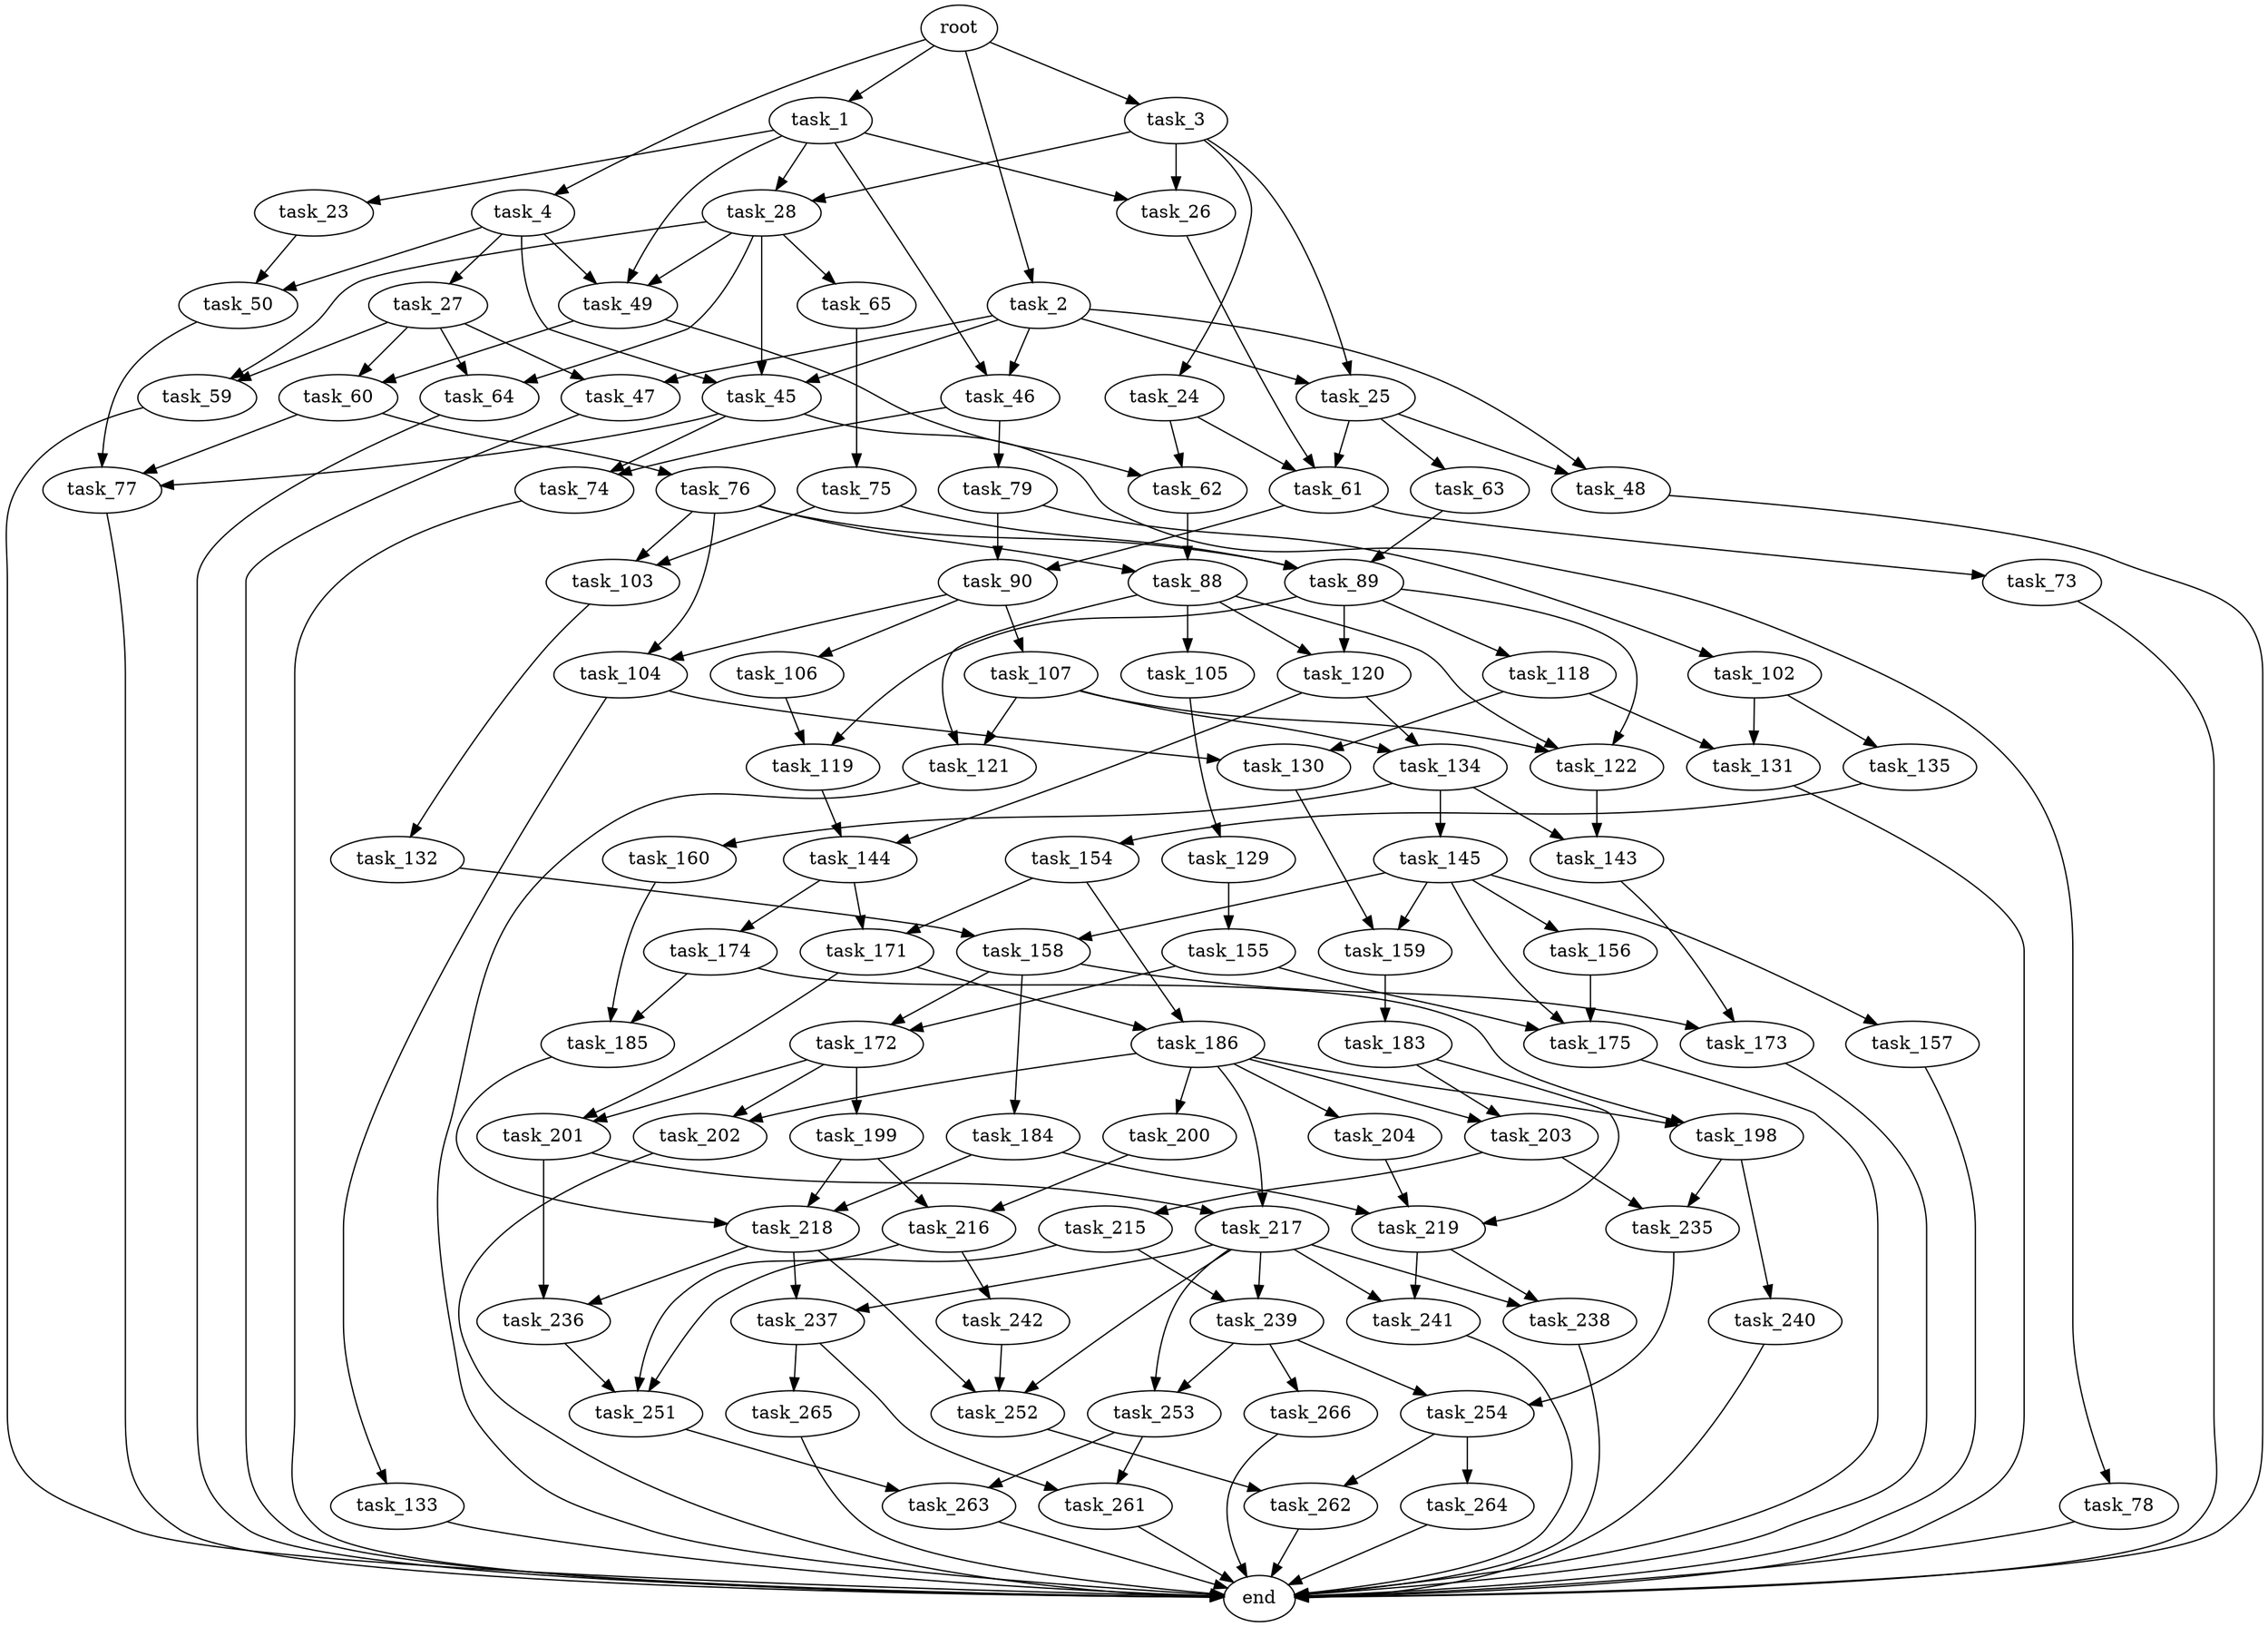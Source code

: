 digraph G {
  root [size="0.000000"];
  task_1 [size="48783775263.000000"];
  task_2 [size="8374140498.000000"];
  task_3 [size="60296926021.000000"];
  task_4 [size="447288922575.000000"];
  task_23 [size="1788102728.000000"];
  task_26 [size="703906329048.000000"];
  task_28 [size="1374339360014.000000"];
  task_46 [size="134217728000.000000"];
  task_49 [size="134217728000.000000"];
  task_25 [size="782757789696.000000"];
  task_45 [size="68719476736.000000"];
  task_47 [size="166578380072.000000"];
  task_48 [size="635155802840.000000"];
  task_24 [size="43122718522.000000"];
  task_27 [size="8589934592.000000"];
  task_50 [size="549755813888.000000"];
  task_61 [size="77303747039.000000"];
  task_62 [size="1100684682931.000000"];
  task_63 [size="460598923.000000"];
  task_59 [size="549755813888.000000"];
  task_60 [size="94532553888.000000"];
  task_64 [size="68719476736.000000"];
  task_65 [size="374838952890.000000"];
  task_74 [size="8178412364.000000"];
  task_77 [size="134217728000.000000"];
  task_78 [size="28991029248.000000"];
  task_79 [size="1073741824000.000000"];
  end [size="0.000000"];
  task_76 [size="22042806622.000000"];
  task_73 [size="549755813888.000000"];
  task_90 [size="368293445632.000000"];
  task_88 [size="7595385531.000000"];
  task_89 [size="6848832078.000000"];
  task_75 [size="11195065079.000000"];
  task_103 [size="1073741824000.000000"];
  task_104 [size="549755813888.000000"];
  task_102 [size="5959875170.000000"];
  task_105 [size="4364158005.000000"];
  task_120 [size="86863930084.000000"];
  task_121 [size="482080414622.000000"];
  task_122 [size="9995016912.000000"];
  task_118 [size="735730954434.000000"];
  task_119 [size="239722655040.000000"];
  task_106 [size="8589934592.000000"];
  task_107 [size="134217728000.000000"];
  task_131 [size="4268524576.000000"];
  task_135 [size="482240388.000000"];
  task_132 [size="5660790142.000000"];
  task_130 [size="1995062416.000000"];
  task_133 [size="9700422016.000000"];
  task_129 [size="4147158072.000000"];
  task_134 [size="255442260063.000000"];
  task_144 [size="28991029248.000000"];
  task_143 [size="64382406633.000000"];
  task_155 [size="8223061133.000000"];
  task_159 [size="1073741824000.000000"];
  task_158 [size="337630871450.000000"];
  task_145 [size="8589934592.000000"];
  task_160 [size="668984575121.000000"];
  task_154 [size="27110691152.000000"];
  task_173 [size="10535791884.000000"];
  task_171 [size="368293445632.000000"];
  task_174 [size="18519093475.000000"];
  task_156 [size="306607320760.000000"];
  task_157 [size="459083653532.000000"];
  task_175 [size="134217728000.000000"];
  task_186 [size="38593180233.000000"];
  task_172 [size="2711413282.000000"];
  task_184 [size="6140061650.000000"];
  task_183 [size="782757789696.000000"];
  task_185 [size="210224065615.000000"];
  task_201 [size="2944731969.000000"];
  task_199 [size="8239952006.000000"];
  task_202 [size="240392858992.000000"];
  task_198 [size="20986145211.000000"];
  task_203 [size="33272028808.000000"];
  task_219 [size="1073741824000.000000"];
  task_218 [size="1192130700.000000"];
  task_200 [size="3702664320.000000"];
  task_204 [size="12178608068.000000"];
  task_217 [size="68719476736.000000"];
  task_235 [size="580623519476.000000"];
  task_240 [size="23772607313.000000"];
  task_216 [size="580804772394.000000"];
  task_236 [size="450641445219.000000"];
  task_215 [size="11570904872.000000"];
  task_239 [size="2801756668.000000"];
  task_251 [size="485262403.000000"];
  task_242 [size="1574186206.000000"];
  task_237 [size="782757789696.000000"];
  task_238 [size="2059289913.000000"];
  task_241 [size="782757789696.000000"];
  task_252 [size="13643188160.000000"];
  task_253 [size="368293445632.000000"];
  task_254 [size="1583519262.000000"];
  task_261 [size="28991029248.000000"];
  task_265 [size="2010990934.000000"];
  task_266 [size="26598929759.000000"];
  task_263 [size="446694335540.000000"];
  task_262 [size="93752873412.000000"];
  task_264 [size="231928233984.000000"];

  root -> task_1 [size="1.000000"];
  root -> task_2 [size="1.000000"];
  root -> task_3 [size="1.000000"];
  root -> task_4 [size="1.000000"];
  task_1 -> task_23 [size="75497472.000000"];
  task_1 -> task_26 [size="75497472.000000"];
  task_1 -> task_28 [size="75497472.000000"];
  task_1 -> task_46 [size="75497472.000000"];
  task_1 -> task_49 [size="75497472.000000"];
  task_2 -> task_25 [size="679477248.000000"];
  task_2 -> task_45 [size="679477248.000000"];
  task_2 -> task_46 [size="679477248.000000"];
  task_2 -> task_47 [size="679477248.000000"];
  task_2 -> task_48 [size="679477248.000000"];
  task_3 -> task_24 [size="209715200.000000"];
  task_3 -> task_25 [size="209715200.000000"];
  task_3 -> task_26 [size="209715200.000000"];
  task_3 -> task_28 [size="209715200.000000"];
  task_4 -> task_27 [size="411041792.000000"];
  task_4 -> task_45 [size="411041792.000000"];
  task_4 -> task_49 [size="411041792.000000"];
  task_4 -> task_50 [size="411041792.000000"];
  task_23 -> task_50 [size="33554432.000000"];
  task_26 -> task_61 [size="536870912.000000"];
  task_28 -> task_45 [size="838860800.000000"];
  task_28 -> task_49 [size="838860800.000000"];
  task_28 -> task_59 [size="838860800.000000"];
  task_28 -> task_64 [size="838860800.000000"];
  task_28 -> task_65 [size="838860800.000000"];
  task_46 -> task_74 [size="209715200.000000"];
  task_46 -> task_79 [size="209715200.000000"];
  task_49 -> task_60 [size="209715200.000000"];
  task_49 -> task_62 [size="209715200.000000"];
  task_25 -> task_48 [size="679477248.000000"];
  task_25 -> task_61 [size="679477248.000000"];
  task_25 -> task_63 [size="679477248.000000"];
  task_45 -> task_74 [size="134217728.000000"];
  task_45 -> task_77 [size="134217728.000000"];
  task_45 -> task_78 [size="134217728.000000"];
  task_47 -> end [size="1.000000"];
  task_48 -> end [size="1.000000"];
  task_24 -> task_61 [size="838860800.000000"];
  task_24 -> task_62 [size="838860800.000000"];
  task_27 -> task_47 [size="33554432.000000"];
  task_27 -> task_59 [size="33554432.000000"];
  task_27 -> task_60 [size="33554432.000000"];
  task_27 -> task_64 [size="33554432.000000"];
  task_50 -> task_77 [size="536870912.000000"];
  task_61 -> task_73 [size="75497472.000000"];
  task_61 -> task_90 [size="75497472.000000"];
  task_62 -> task_88 [size="838860800.000000"];
  task_63 -> task_89 [size="33554432.000000"];
  task_59 -> end [size="1.000000"];
  task_60 -> task_76 [size="134217728.000000"];
  task_60 -> task_77 [size="134217728.000000"];
  task_64 -> end [size="1.000000"];
  task_65 -> task_75 [size="679477248.000000"];
  task_74 -> end [size="1.000000"];
  task_77 -> end [size="1.000000"];
  task_78 -> end [size="1.000000"];
  task_79 -> task_90 [size="838860800.000000"];
  task_79 -> task_102 [size="838860800.000000"];
  task_76 -> task_88 [size="536870912.000000"];
  task_76 -> task_89 [size="536870912.000000"];
  task_76 -> task_103 [size="536870912.000000"];
  task_76 -> task_104 [size="536870912.000000"];
  task_73 -> end [size="1.000000"];
  task_90 -> task_104 [size="411041792.000000"];
  task_90 -> task_106 [size="411041792.000000"];
  task_90 -> task_107 [size="411041792.000000"];
  task_88 -> task_105 [size="838860800.000000"];
  task_88 -> task_120 [size="838860800.000000"];
  task_88 -> task_121 [size="838860800.000000"];
  task_88 -> task_122 [size="838860800.000000"];
  task_89 -> task_118 [size="301989888.000000"];
  task_89 -> task_119 [size="301989888.000000"];
  task_89 -> task_120 [size="301989888.000000"];
  task_89 -> task_122 [size="301989888.000000"];
  task_75 -> task_89 [size="33554432.000000"];
  task_75 -> task_103 [size="33554432.000000"];
  task_103 -> task_132 [size="838860800.000000"];
  task_104 -> task_130 [size="536870912.000000"];
  task_104 -> task_133 [size="536870912.000000"];
  task_102 -> task_131 [size="209715200.000000"];
  task_102 -> task_135 [size="209715200.000000"];
  task_105 -> task_129 [size="301989888.000000"];
  task_120 -> task_134 [size="209715200.000000"];
  task_120 -> task_144 [size="209715200.000000"];
  task_121 -> end [size="1.000000"];
  task_122 -> task_143 [size="209715200.000000"];
  task_118 -> task_130 [size="838860800.000000"];
  task_118 -> task_131 [size="838860800.000000"];
  task_119 -> task_144 [size="209715200.000000"];
  task_106 -> task_119 [size="33554432.000000"];
  task_107 -> task_121 [size="209715200.000000"];
  task_107 -> task_122 [size="209715200.000000"];
  task_107 -> task_134 [size="209715200.000000"];
  task_131 -> end [size="1.000000"];
  task_135 -> task_154 [size="33554432.000000"];
  task_132 -> task_158 [size="301989888.000000"];
  task_130 -> task_159 [size="33554432.000000"];
  task_133 -> end [size="1.000000"];
  task_129 -> task_155 [size="301989888.000000"];
  task_134 -> task_143 [size="209715200.000000"];
  task_134 -> task_145 [size="209715200.000000"];
  task_134 -> task_160 [size="209715200.000000"];
  task_144 -> task_171 [size="75497472.000000"];
  task_144 -> task_174 [size="75497472.000000"];
  task_143 -> task_173 [size="301989888.000000"];
  task_155 -> task_172 [size="679477248.000000"];
  task_155 -> task_175 [size="679477248.000000"];
  task_159 -> task_183 [size="838860800.000000"];
  task_158 -> task_172 [size="838860800.000000"];
  task_158 -> task_173 [size="838860800.000000"];
  task_158 -> task_184 [size="838860800.000000"];
  task_145 -> task_156 [size="33554432.000000"];
  task_145 -> task_157 [size="33554432.000000"];
  task_145 -> task_158 [size="33554432.000000"];
  task_145 -> task_159 [size="33554432.000000"];
  task_145 -> task_175 [size="33554432.000000"];
  task_160 -> task_185 [size="411041792.000000"];
  task_154 -> task_171 [size="33554432.000000"];
  task_154 -> task_186 [size="33554432.000000"];
  task_173 -> end [size="1.000000"];
  task_171 -> task_186 [size="411041792.000000"];
  task_171 -> task_201 [size="411041792.000000"];
  task_174 -> task_185 [size="411041792.000000"];
  task_174 -> task_198 [size="411041792.000000"];
  task_156 -> task_175 [size="536870912.000000"];
  task_157 -> end [size="1.000000"];
  task_175 -> end [size="1.000000"];
  task_186 -> task_198 [size="679477248.000000"];
  task_186 -> task_200 [size="679477248.000000"];
  task_186 -> task_202 [size="679477248.000000"];
  task_186 -> task_203 [size="679477248.000000"];
  task_186 -> task_204 [size="679477248.000000"];
  task_186 -> task_217 [size="679477248.000000"];
  task_172 -> task_199 [size="75497472.000000"];
  task_172 -> task_201 [size="75497472.000000"];
  task_172 -> task_202 [size="75497472.000000"];
  task_184 -> task_218 [size="301989888.000000"];
  task_184 -> task_219 [size="301989888.000000"];
  task_183 -> task_203 [size="679477248.000000"];
  task_183 -> task_219 [size="679477248.000000"];
  task_185 -> task_218 [size="301989888.000000"];
  task_201 -> task_217 [size="209715200.000000"];
  task_201 -> task_236 [size="209715200.000000"];
  task_199 -> task_216 [size="838860800.000000"];
  task_199 -> task_218 [size="838860800.000000"];
  task_202 -> end [size="1.000000"];
  task_198 -> task_235 [size="75497472.000000"];
  task_198 -> task_240 [size="75497472.000000"];
  task_203 -> task_215 [size="679477248.000000"];
  task_203 -> task_235 [size="679477248.000000"];
  task_219 -> task_238 [size="838860800.000000"];
  task_219 -> task_241 [size="838860800.000000"];
  task_218 -> task_236 [size="134217728.000000"];
  task_218 -> task_237 [size="134217728.000000"];
  task_218 -> task_252 [size="134217728.000000"];
  task_200 -> task_216 [size="134217728.000000"];
  task_204 -> task_219 [size="209715200.000000"];
  task_217 -> task_237 [size="134217728.000000"];
  task_217 -> task_238 [size="134217728.000000"];
  task_217 -> task_239 [size="134217728.000000"];
  task_217 -> task_241 [size="134217728.000000"];
  task_217 -> task_252 [size="134217728.000000"];
  task_217 -> task_253 [size="134217728.000000"];
  task_235 -> task_254 [size="411041792.000000"];
  task_240 -> end [size="1.000000"];
  task_216 -> task_242 [size="838860800.000000"];
  task_216 -> task_251 [size="838860800.000000"];
  task_236 -> task_251 [size="301989888.000000"];
  task_215 -> task_239 [size="838860800.000000"];
  task_215 -> task_251 [size="838860800.000000"];
  task_239 -> task_253 [size="209715200.000000"];
  task_239 -> task_254 [size="209715200.000000"];
  task_239 -> task_266 [size="209715200.000000"];
  task_251 -> task_263 [size="33554432.000000"];
  task_242 -> task_252 [size="33554432.000000"];
  task_237 -> task_261 [size="679477248.000000"];
  task_237 -> task_265 [size="679477248.000000"];
  task_238 -> end [size="1.000000"];
  task_241 -> end [size="1.000000"];
  task_252 -> task_262 [size="33554432.000000"];
  task_253 -> task_261 [size="411041792.000000"];
  task_253 -> task_263 [size="411041792.000000"];
  task_254 -> task_262 [size="33554432.000000"];
  task_254 -> task_264 [size="33554432.000000"];
  task_261 -> end [size="1.000000"];
  task_265 -> end [size="1.000000"];
  task_266 -> end [size="1.000000"];
  task_263 -> end [size="1.000000"];
  task_262 -> end [size="1.000000"];
  task_264 -> end [size="1.000000"];
}
